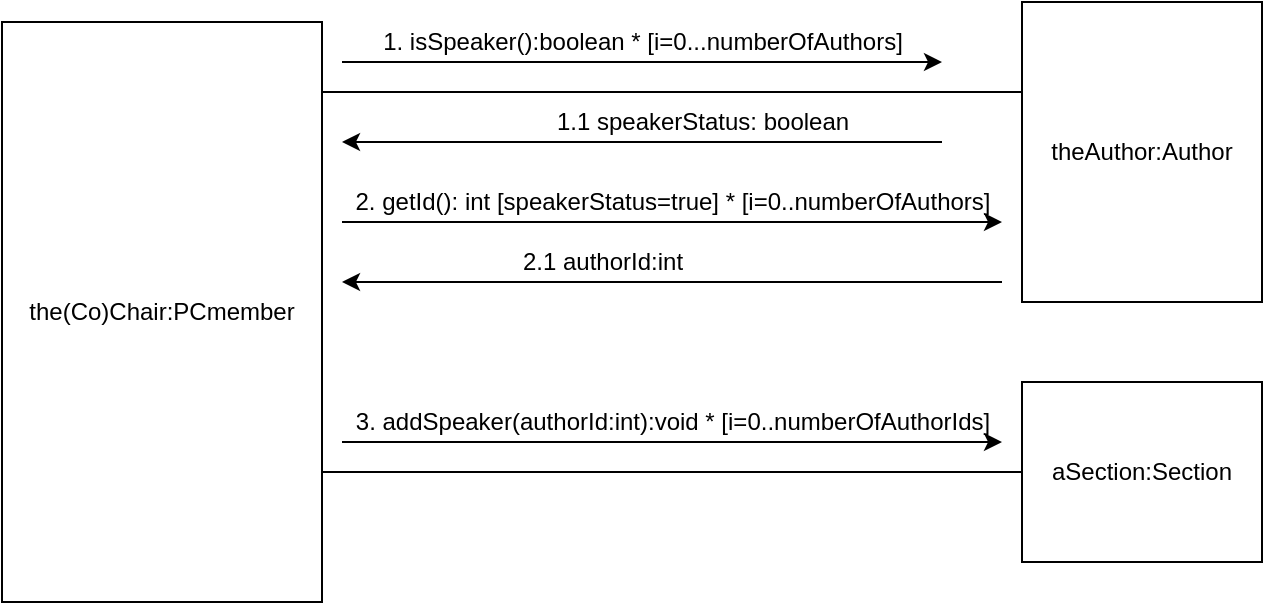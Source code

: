 <mxfile version="12.9.13" type="device"><diagram id="xougWFELccciLGtpFNDm" name="Page-1"><mxGraphModel dx="1188" dy="823" grid="1" gridSize="10" guides="1" tooltips="1" connect="1" arrows="1" fold="1" page="1" pageScale="1" pageWidth="850" pageHeight="1100" math="0" shadow="0"><root><mxCell id="0"/><mxCell id="1" parent="0"/><mxCell id="_oRDaBQae8NZVaXUn9_q-1" value="the(Co)Chair:PCmember" style="rounded=0;whiteSpace=wrap;html=1;" vertex="1" parent="1"><mxGeometry x="20" y="200" width="160" height="290" as="geometry"/></mxCell><mxCell id="_oRDaBQae8NZVaXUn9_q-2" value="theAuthor:Author" style="rounded=0;whiteSpace=wrap;html=1;" vertex="1" parent="1"><mxGeometry x="530" y="190" width="120" height="150" as="geometry"/></mxCell><mxCell id="_oRDaBQae8NZVaXUn9_q-3" value="" style="endArrow=none;html=1;entryX=0;entryY=0.3;entryDx=0;entryDy=0;entryPerimeter=0;" edge="1" parent="1" target="_oRDaBQae8NZVaXUn9_q-2"><mxGeometry width="50" height="50" relative="1" as="geometry"><mxPoint x="180" y="235" as="sourcePoint"/><mxPoint x="300" y="280" as="targetPoint"/></mxGeometry></mxCell><mxCell id="_oRDaBQae8NZVaXUn9_q-4" value="" style="endArrow=classic;html=1;" edge="1" parent="1"><mxGeometry width="50" height="50" relative="1" as="geometry"><mxPoint x="190" y="220" as="sourcePoint"/><mxPoint x="490" y="220" as="targetPoint"/></mxGeometry></mxCell><mxCell id="_oRDaBQae8NZVaXUn9_q-5" value="1. isSpeaker():boolean * [i=0...numberOfAuthors]" style="text;html=1;align=center;verticalAlign=middle;resizable=0;points=[];autosize=1;" vertex="1" parent="1"><mxGeometry x="200" y="200" width="280" height="20" as="geometry"/></mxCell><mxCell id="_oRDaBQae8NZVaXUn9_q-6" value="" style="endArrow=classic;html=1;" edge="1" parent="1"><mxGeometry width="50" height="50" relative="1" as="geometry"><mxPoint x="490" y="260" as="sourcePoint"/><mxPoint x="190" y="260" as="targetPoint"/></mxGeometry></mxCell><mxCell id="_oRDaBQae8NZVaXUn9_q-7" value="1.1 speakerStatus: boolean" style="text;html=1;align=center;verticalAlign=middle;resizable=0;points=[];autosize=1;" vertex="1" parent="1"><mxGeometry x="290" y="240" width="160" height="20" as="geometry"/></mxCell><mxCell id="_oRDaBQae8NZVaXUn9_q-8" value="aSection:Section" style="rounded=0;whiteSpace=wrap;html=1;" vertex="1" parent="1"><mxGeometry x="530" y="380" width="120" height="90" as="geometry"/></mxCell><mxCell id="_oRDaBQae8NZVaXUn9_q-9" value="" style="endArrow=none;html=1;entryX=0;entryY=0.5;entryDx=0;entryDy=0;" edge="1" parent="1" target="_oRDaBQae8NZVaXUn9_q-8"><mxGeometry width="50" height="50" relative="1" as="geometry"><mxPoint x="180" y="425" as="sourcePoint"/><mxPoint x="310" y="400" as="targetPoint"/></mxGeometry></mxCell><mxCell id="_oRDaBQae8NZVaXUn9_q-10" value="" style="endArrow=classic;html=1;" edge="1" parent="1"><mxGeometry width="50" height="50" relative="1" as="geometry"><mxPoint x="190" y="300" as="sourcePoint"/><mxPoint x="520" y="300" as="targetPoint"/></mxGeometry></mxCell><mxCell id="_oRDaBQae8NZVaXUn9_q-11" value="2. getId(): int [speakerStatus=true] * [i=0..numberOfAuthors]" style="text;html=1;align=center;verticalAlign=middle;resizable=0;points=[];autosize=1;" vertex="1" parent="1"><mxGeometry x="190" y="280" width="330" height="20" as="geometry"/></mxCell><mxCell id="_oRDaBQae8NZVaXUn9_q-12" value="" style="endArrow=classic;html=1;" edge="1" parent="1"><mxGeometry width="50" height="50" relative="1" as="geometry"><mxPoint x="520" y="330" as="sourcePoint"/><mxPoint x="190" y="330" as="targetPoint"/></mxGeometry></mxCell><mxCell id="_oRDaBQae8NZVaXUn9_q-13" value="2.1 authorId:int" style="text;html=1;align=center;verticalAlign=middle;resizable=0;points=[];autosize=1;" vertex="1" parent="1"><mxGeometry x="270" y="310" width="100" height="20" as="geometry"/></mxCell><mxCell id="_oRDaBQae8NZVaXUn9_q-14" value="" style="endArrow=classic;html=1;" edge="1" parent="1"><mxGeometry width="50" height="50" relative="1" as="geometry"><mxPoint x="190" y="410" as="sourcePoint"/><mxPoint x="520" y="410" as="targetPoint"/></mxGeometry></mxCell><mxCell id="_oRDaBQae8NZVaXUn9_q-15" value="3. addSpeaker(authorId:int):void * [i=0..numberOfAuthorIds]" style="text;html=1;align=center;verticalAlign=middle;resizable=0;points=[];autosize=1;" vertex="1" parent="1"><mxGeometry x="190" y="390" width="330" height="20" as="geometry"/></mxCell></root></mxGraphModel></diagram></mxfile>